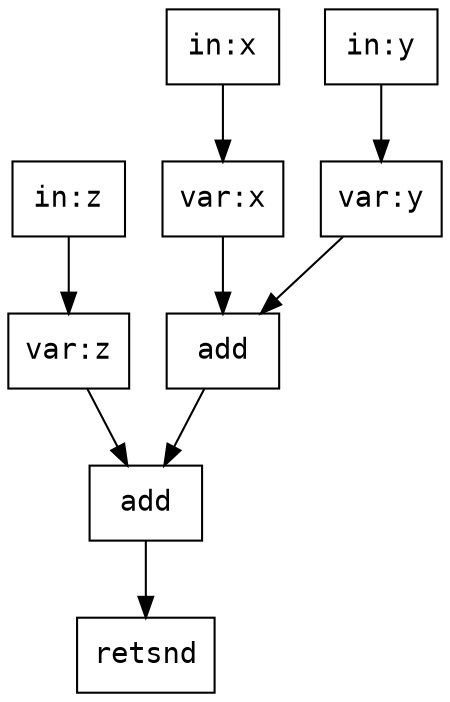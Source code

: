 digraph Dataflow {
  node [shape=record, fontname="Courier"];
  "f0_in_z" [label="in:z"];
  "f0_in_y" [label="in:y"];
  "f0_in_x" [label="in:x"];
  "f0_l_l_out" [label="var:x"];
  "f0_in_x" -> "f0_l_l_out";
  "f0_l_r_out" [label="var:y"];
  "f0_in_y" -> "f0_l_r_out";
  "f0_l_out" [label="add"];
  "f0_l_l_out" -> "f0_l_out";
  "f0_l_r_out" -> "f0_l_out";
  "f0_r_out" [label="var:z"];
  "f0_in_z" -> "f0_r_out";
  "f0_out" [label="add"];
  "f0_l_out" -> "f0_out";
  "f0_r_out" -> "f0_out";
  "f0_retsnd" [label="retsnd"];
  "f0_out" -> "f0_retsnd";
}
